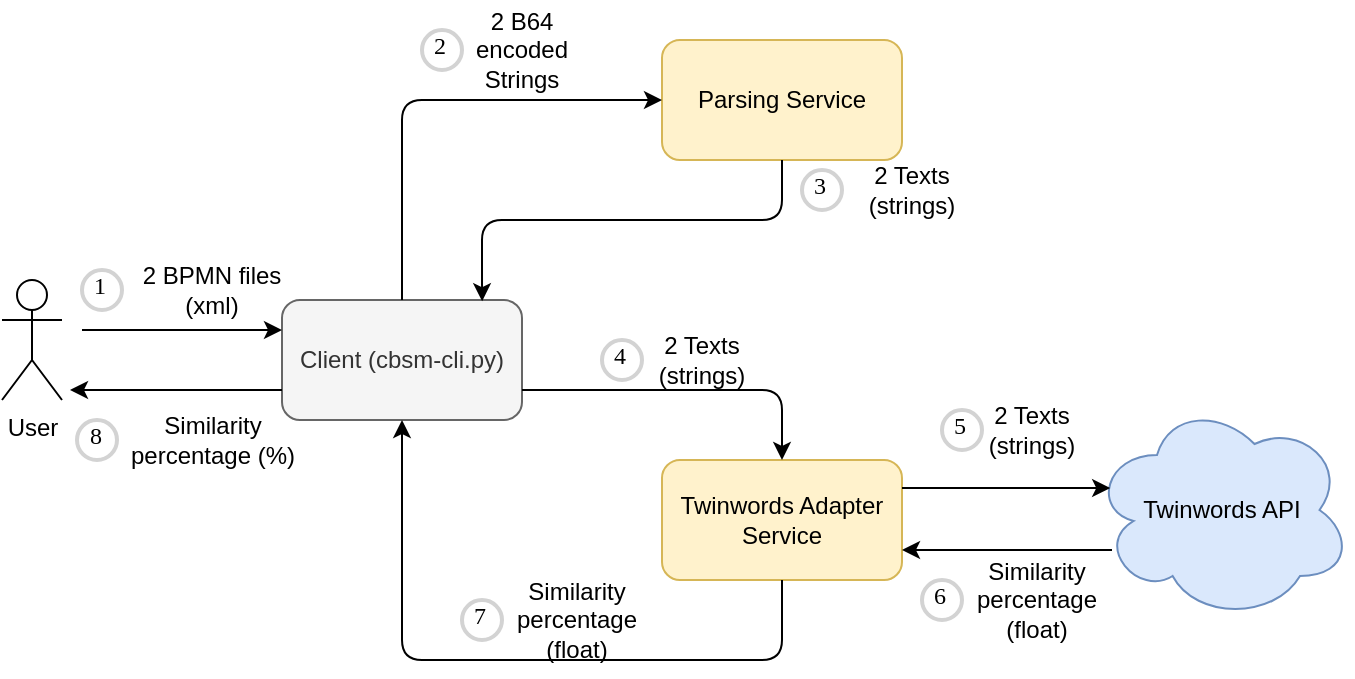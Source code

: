 <mxfile version="14.1.8" type="device"><diagram id="KDcqcHcedNgGk4bpUZS7" name="Page-1"><mxGraphModel dx="1831" dy="508" grid="1" gridSize="10" guides="1" tooltips="1" connect="1" arrows="1" fold="1" page="1" pageScale="1" pageWidth="850" pageHeight="1100" math="0" shadow="0"><root><mxCell id="0"/><mxCell id="1" parent="0"/><mxCell id="JpH7IbSO52xaHycYuRJm-1" value="Client (cbsm-cli.py)" style="rounded=1;whiteSpace=wrap;html=1;fillColor=#f5f5f5;strokeColor=#666666;fontColor=#333333;" parent="1" vertex="1"><mxGeometry x="-20" y="290" width="120" height="60" as="geometry"/></mxCell><mxCell id="JpH7IbSO52xaHycYuRJm-2" value="Parsing Service" style="rounded=1;whiteSpace=wrap;html=1;fillColor=#fff2cc;strokeColor=#d6b656;" parent="1" vertex="1"><mxGeometry x="170" y="160" width="120" height="60" as="geometry"/></mxCell><mxCell id="JpH7IbSO52xaHycYuRJm-3" value="User" style="shape=umlActor;verticalLabelPosition=bottom;verticalAlign=top;html=1;outlineConnect=0;" parent="1" vertex="1"><mxGeometry x="-160" y="280" width="30" height="60" as="geometry"/></mxCell><mxCell id="JpH7IbSO52xaHycYuRJm-4" value="" style="endArrow=classic;html=1;entryX=0;entryY=0.25;entryDx=0;entryDy=0;" parent="1" target="JpH7IbSO52xaHycYuRJm-1" edge="1"><mxGeometry width="50" height="50" relative="1" as="geometry"><mxPoint x="-120" y="305" as="sourcePoint"/><mxPoint x="-60" y="270" as="targetPoint"/></mxGeometry></mxCell><mxCell id="JpH7IbSO52xaHycYuRJm-5" value="Twinwords Adapter Service" style="rounded=1;whiteSpace=wrap;html=1;fillColor=#fff2cc;strokeColor=#d6b656;" parent="1" vertex="1"><mxGeometry x="170" y="370" width="120" height="60" as="geometry"/></mxCell><mxCell id="JpH7IbSO52xaHycYuRJm-6" value="Twinwords API" style="ellipse;shape=cloud;whiteSpace=wrap;html=1;fillColor=#dae8fc;strokeColor=#6c8ebf;" parent="1" vertex="1"><mxGeometry x="385" y="340" width="130" height="110" as="geometry"/></mxCell><mxCell id="JpH7IbSO52xaHycYuRJm-9" value="" style="endArrow=classic;html=1;entryX=0.07;entryY=0.4;entryDx=0;entryDy=0;entryPerimeter=0;" parent="1" target="JpH7IbSO52xaHycYuRJm-6" edge="1"><mxGeometry width="50" height="50" relative="1" as="geometry"><mxPoint x="290" y="384" as="sourcePoint"/><mxPoint x="235" y="450" as="targetPoint"/></mxGeometry></mxCell><mxCell id="JpH7IbSO52xaHycYuRJm-10" value="" style="endArrow=classic;html=1;entryX=1;entryY=0.75;entryDx=0;entryDy=0;" parent="1" target="JpH7IbSO52xaHycYuRJm-5" edge="1"><mxGeometry width="50" height="50" relative="1" as="geometry"><mxPoint x="395" y="415" as="sourcePoint"/><mxPoint x="235" y="450" as="targetPoint"/></mxGeometry></mxCell><mxCell id="JpH7IbSO52xaHycYuRJm-13" value="2 BPMN files (xml)" style="text;html=1;strokeColor=none;fillColor=none;align=center;verticalAlign=middle;whiteSpace=wrap;rounded=0;" parent="1" vertex="1"><mxGeometry x="-100" y="270" width="90" height="30" as="geometry"/></mxCell><mxCell id="JpH7IbSO52xaHycYuRJm-14" value="2 B64 encoded Strings" style="text;html=1;strokeColor=none;fillColor=none;align=center;verticalAlign=middle;whiteSpace=wrap;rounded=0;" parent="1" vertex="1"><mxGeometry x="70" y="140" width="60" height="50" as="geometry"/></mxCell><mxCell id="JpH7IbSO52xaHycYuRJm-15" value="2 Texts (strings)" style="text;html=1;strokeColor=none;fillColor=none;align=center;verticalAlign=middle;whiteSpace=wrap;rounded=0;" parent="1" vertex="1"><mxGeometry x="260" y="220" width="70" height="30" as="geometry"/></mxCell><mxCell id="JpH7IbSO52xaHycYuRJm-16" value="2 Texts (strings)" style="text;html=1;strokeColor=none;fillColor=none;align=center;verticalAlign=middle;whiteSpace=wrap;rounded=0;" parent="1" vertex="1"><mxGeometry x="320" y="340" width="70" height="30" as="geometry"/></mxCell><mxCell id="JpH7IbSO52xaHycYuRJm-19" value="Similarity percentage (float)" style="text;html=1;strokeColor=none;fillColor=none;align=center;verticalAlign=middle;whiteSpace=wrap;rounded=0;" parent="1" vertex="1"><mxGeometry x="310" y="420" width="95" height="40" as="geometry"/></mxCell><mxCell id="JpH7IbSO52xaHycYuRJm-20" value="Similarity percentage (float)" style="text;html=1;strokeColor=none;fillColor=none;align=center;verticalAlign=middle;whiteSpace=wrap;rounded=0;" parent="1" vertex="1"><mxGeometry x="80" y="430" width="95" height="40" as="geometry"/></mxCell><mxCell id="JpH7IbSO52xaHycYuRJm-22" value="Similarity percentage (%)" style="text;html=1;strokeColor=none;fillColor=none;align=center;verticalAlign=middle;whiteSpace=wrap;rounded=0;" parent="1" vertex="1"><mxGeometry x="-102.5" y="340" width="95" height="40" as="geometry"/></mxCell><mxCell id="JpH7IbSO52xaHycYuRJm-23" value="" style="endArrow=classic;html=1;exitX=0;exitY=0.75;exitDx=0;exitDy=0;" parent="1" source="JpH7IbSO52xaHycYuRJm-1" edge="1"><mxGeometry width="50" height="50" relative="1" as="geometry"><mxPoint x="380" y="350" as="sourcePoint"/><mxPoint x="-126" y="335" as="targetPoint"/></mxGeometry></mxCell><mxCell id="gu1Rw-gNcXGWYTXQLDow-2" value="" style="endArrow=classic;html=1;exitX=0.5;exitY=0;exitDx=0;exitDy=0;entryX=0;entryY=0.5;entryDx=0;entryDy=0;" edge="1" parent="1" source="JpH7IbSO52xaHycYuRJm-1" target="JpH7IbSO52xaHycYuRJm-2"><mxGeometry width="50" height="50" relative="1" as="geometry"><mxPoint x="150" y="270" as="sourcePoint"/><mxPoint x="200" y="220" as="targetPoint"/><Array as="points"><mxPoint x="40" y="190"/></Array></mxGeometry></mxCell><mxCell id="gu1Rw-gNcXGWYTXQLDow-4" value="" style="endArrow=classic;html=1;exitX=0.5;exitY=1;exitDx=0;exitDy=0;entryX=0.834;entryY=0.01;entryDx=0;entryDy=0;entryPerimeter=0;" edge="1" parent="1" source="JpH7IbSO52xaHycYuRJm-2" target="JpH7IbSO52xaHycYuRJm-1"><mxGeometry width="50" height="50" relative="1" as="geometry"><mxPoint x="190" y="350" as="sourcePoint"/><mxPoint x="240" y="300" as="targetPoint"/><Array as="points"><mxPoint x="230" y="250"/><mxPoint x="80" y="250"/><mxPoint x="80" y="280"/></Array></mxGeometry></mxCell><mxCell id="gu1Rw-gNcXGWYTXQLDow-5" value="" style="endArrow=classic;html=1;exitX=1;exitY=0.75;exitDx=0;exitDy=0;entryX=0.5;entryY=0;entryDx=0;entryDy=0;" edge="1" parent="1" source="JpH7IbSO52xaHycYuRJm-1" target="JpH7IbSO52xaHycYuRJm-5"><mxGeometry width="50" height="50" relative="1" as="geometry"><mxPoint x="140" y="360" as="sourcePoint"/><mxPoint x="190" y="310" as="targetPoint"/><Array as="points"><mxPoint x="230" y="335"/></Array></mxGeometry></mxCell><mxCell id="gu1Rw-gNcXGWYTXQLDow-6" value="2 Texts (strings)" style="text;html=1;strokeColor=none;fillColor=none;align=center;verticalAlign=middle;whiteSpace=wrap;rounded=0;" vertex="1" parent="1"><mxGeometry x="155" y="305" width="70" height="30" as="geometry"/></mxCell><mxCell id="gu1Rw-gNcXGWYTXQLDow-8" value="" style="endArrow=classic;html=1;exitX=0.5;exitY=1;exitDx=0;exitDy=0;entryX=0.5;entryY=1;entryDx=0;entryDy=0;" edge="1" parent="1" source="JpH7IbSO52xaHycYuRJm-5" target="JpH7IbSO52xaHycYuRJm-1"><mxGeometry width="50" height="50" relative="1" as="geometry"><mxPoint x="70" y="480" as="sourcePoint"/><mxPoint x="120" y="430" as="targetPoint"/><Array as="points"><mxPoint x="230" y="470"/><mxPoint x="40" y="470"/></Array></mxGeometry></mxCell><mxCell id="gu1Rw-gNcXGWYTXQLDow-9" value="1" style="ellipse;whiteSpace=wrap;html=1;aspect=fixed;strokeWidth=2;fontFamily=Tahoma;spacingBottom=4;spacingRight=2;strokeColor=#d3d3d3;" vertex="1" parent="1"><mxGeometry x="-120" y="275" width="20" height="20" as="geometry"/></mxCell><mxCell id="gu1Rw-gNcXGWYTXQLDow-10" value="2" style="ellipse;whiteSpace=wrap;html=1;aspect=fixed;strokeWidth=2;fontFamily=Tahoma;spacingBottom=4;spacingRight=2;strokeColor=#d3d3d3;" vertex="1" parent="1"><mxGeometry x="50" y="155" width="20" height="20" as="geometry"/></mxCell><mxCell id="gu1Rw-gNcXGWYTXQLDow-11" value="3" style="ellipse;whiteSpace=wrap;html=1;aspect=fixed;strokeWidth=2;fontFamily=Tahoma;spacingBottom=4;spacingRight=2;strokeColor=#d3d3d3;" vertex="1" parent="1"><mxGeometry x="240" y="225" width="20" height="20" as="geometry"/></mxCell><mxCell id="gu1Rw-gNcXGWYTXQLDow-12" value="4" style="ellipse;whiteSpace=wrap;html=1;aspect=fixed;strokeWidth=2;fontFamily=Tahoma;spacingBottom=4;spacingRight=2;strokeColor=#d3d3d3;" vertex="1" parent="1"><mxGeometry x="140" y="310" width="20" height="20" as="geometry"/></mxCell><mxCell id="gu1Rw-gNcXGWYTXQLDow-13" value="5" style="ellipse;whiteSpace=wrap;html=1;aspect=fixed;strokeWidth=2;fontFamily=Tahoma;spacingBottom=4;spacingRight=2;strokeColor=#d3d3d3;" vertex="1" parent="1"><mxGeometry x="310" y="345" width="20" height="20" as="geometry"/></mxCell><mxCell id="gu1Rw-gNcXGWYTXQLDow-14" value="6" style="ellipse;whiteSpace=wrap;html=1;aspect=fixed;strokeWidth=2;fontFamily=Tahoma;spacingBottom=4;spacingRight=2;strokeColor=#d3d3d3;" vertex="1" parent="1"><mxGeometry x="300" y="430" width="20" height="20" as="geometry"/></mxCell><mxCell id="gu1Rw-gNcXGWYTXQLDow-15" value="7" style="ellipse;whiteSpace=wrap;html=1;aspect=fixed;strokeWidth=2;fontFamily=Tahoma;spacingBottom=4;spacingRight=2;strokeColor=#d3d3d3;" vertex="1" parent="1"><mxGeometry x="70" y="440" width="20" height="20" as="geometry"/></mxCell><mxCell id="gu1Rw-gNcXGWYTXQLDow-19" value="8" style="ellipse;whiteSpace=wrap;html=1;aspect=fixed;strokeWidth=2;fontFamily=Tahoma;spacingBottom=4;spacingRight=2;strokeColor=#d3d3d3;" vertex="1" parent="1"><mxGeometry x="-122.5" y="350" width="20" height="20" as="geometry"/></mxCell></root></mxGraphModel></diagram></mxfile>